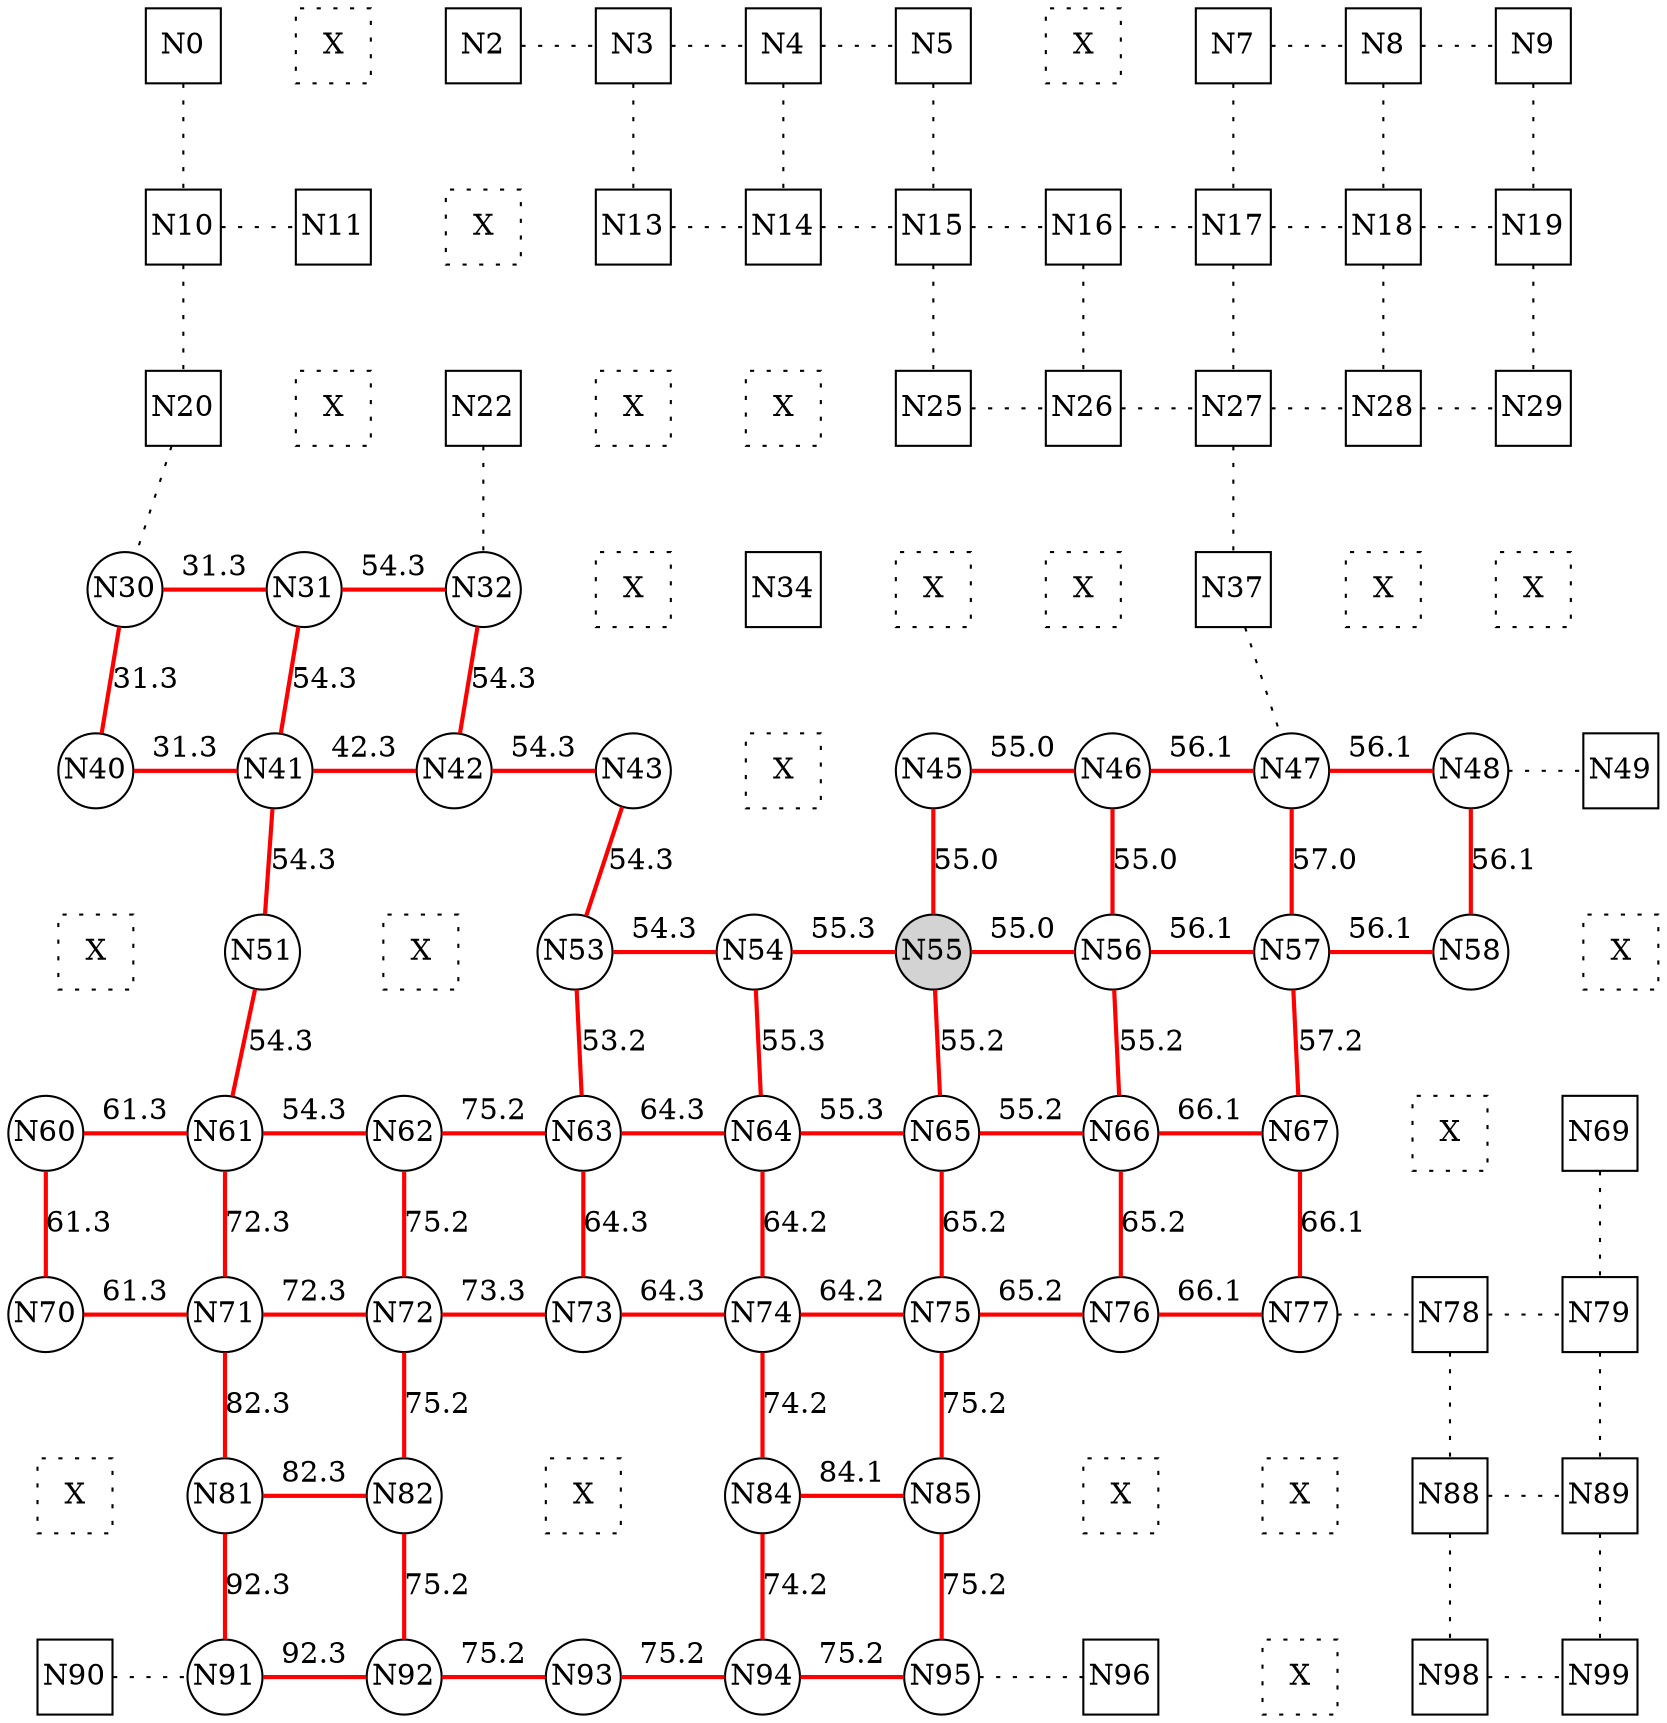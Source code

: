 
 digraph G { graph [layout=dot] 
 {rank=same; N0 [shape=square, fixedsize=true]; N1 [shape=square, style=dotted, fixedsize=true, label=X]; N2 [shape=square, fixedsize=true]; N3 [shape=square, fixedsize=true]; N4 [shape=square, fixedsize=true]; N5 [shape=square, fixedsize=true]; N6 [shape=square, style=dotted, fixedsize=true, label=X]; N7 [shape=square, fixedsize=true]; N8 [shape=square, fixedsize=true]; N9 [shape=square, fixedsize=true];  }
 {rank=same; N10 [shape=square, fixedsize=true]; N11 [shape=square, fixedsize=true]; N12 [shape=square, style=dotted, fixedsize=true, label=X]; N13 [shape=square, fixedsize=true]; N14 [shape=square, fixedsize=true]; N15 [shape=square, fixedsize=true]; N16 [shape=square, fixedsize=true]; N17 [shape=square, fixedsize=true]; N18 [shape=square, fixedsize=true]; N19 [shape=square, fixedsize=true];  }
 {rank=same; N20 [shape=square, fixedsize=true]; N21 [shape=square, style=dotted, fixedsize=true, label=X]; N22 [shape=square, fixedsize=true]; N23 [shape=square, style=dotted, fixedsize=true, label=X]; N24 [shape=square, style=dotted, fixedsize=true, label=X]; N25 [shape=square, fixedsize=true]; N26 [shape=square, fixedsize=true]; N27 [shape=square, fixedsize=true]; N28 [shape=square, fixedsize=true]; N29 [shape=square, fixedsize=true];  }
 {rank=same; N30 [shape=circle, fixedsize=true]; N31 [shape=circle, fixedsize=true]; N32 [shape=circle, fixedsize=true]; N33 [shape=square, style=dotted, fixedsize=true, label=X]; N34 [shape=square, fixedsize=true]; N35 [shape=square, style=dotted, fixedsize=true, label=X]; N36 [shape=square, style=dotted, fixedsize=true, label=X]; N37 [shape=square, fixedsize=true]; N38 [shape=square, style=dotted, fixedsize=true, label=X]; N39 [shape=square, style=dotted, fixedsize=true, label=X];  }
 {rank=same; N40 [shape=circle, fixedsize=true]; N41 [shape=circle, fixedsize=true]; N42 [shape=circle, fixedsize=true]; N43 [shape=circle, fixedsize=true]; N44 [shape=square, style=dotted, fixedsize=true, label=X]; N45 [shape=circle, fixedsize=true]; N46 [shape=circle, fixedsize=true]; N47 [shape=circle, fixedsize=true]; N48 [shape=circle, fixedsize=true]; N49 [shape=square, fixedsize=true];  }
 {rank=same; N50 [shape=square, style=dotted, fixedsize=true, label=X]; N51 [shape=circle, fixedsize=true]; N52 [shape=square, style=dotted, fixedsize=true, label=X]; N53 [shape=circle, fixedsize=true]; N54 [shape=circle, fixedsize=true]; N55 [shape=circle, style=filled, fixedsize=true]; N56 [shape=circle, fixedsize=true]; N57 [shape=circle, fixedsize=true]; N58 [shape=circle, fixedsize=true]; N59 [shape=square, style=dotted, fixedsize=true, label=X];  }
 {rank=same; N60 [shape=circle, fixedsize=true]; N61 [shape=circle, fixedsize=true]; N62 [shape=circle, fixedsize=true]; N63 [shape=circle, fixedsize=true]; N64 [shape=circle, fixedsize=true]; N65 [shape=circle, fixedsize=true]; N66 [shape=circle, fixedsize=true]; N67 [shape=circle, fixedsize=true]; N68 [shape=square, style=dotted, fixedsize=true, label=X]; N69 [shape=square, fixedsize=true];  }
 {rank=same; N70 [shape=circle, fixedsize=true]; N71 [shape=circle, fixedsize=true]; N72 [shape=circle, fixedsize=true]; N73 [shape=circle, fixedsize=true]; N74 [shape=circle, fixedsize=true]; N75 [shape=circle, fixedsize=true]; N76 [shape=circle, fixedsize=true]; N77 [shape=circle, fixedsize=true]; N78 [shape=square, fixedsize=true]; N79 [shape=square, fixedsize=true];  }
 {rank=same; N80 [shape=square, style=dotted, fixedsize=true, label=X]; N81 [shape=circle, fixedsize=true]; N82 [shape=circle, fixedsize=true]; N83 [shape=square, style=dotted, fixedsize=true, label=X]; N84 [shape=circle, fixedsize=true]; N85 [shape=circle, fixedsize=true]; N86 [shape=square, style=dotted, fixedsize=true, label=X]; N87 [shape=square, style=dotted, fixedsize=true, label=X]; N88 [shape=square, fixedsize=true]; N89 [shape=square, fixedsize=true];  }
 {rank=same; N90 [shape=square, fixedsize=true]; N91 [shape=circle, fixedsize=true]; N92 [shape=circle, fixedsize=true]; N93 [shape=circle, fixedsize=true]; N94 [shape=circle, fixedsize=true]; N95 [shape=circle, fixedsize=true]; N96 [shape=square, fixedsize=true]; N97 [shape=square, style=dotted, fixedsize=true, label=X]; N98 [shape=square, fixedsize=true]; N99 [shape=square, fixedsize=true];  }
N0->N1 [dir=none, style=invis, label=" "]
N1->N2 [dir=none, style=invis, label=" "]
N2->N3 [dir=none, style=dotted, label=""]
N3->N4 [dir=none, style=dotted, label=""]
N4->N5 [dir=none, style=dotted, label=""]
N5->N6 [dir=none, style=invis, label=" "]
N6->N7 [dir=none, style=invis, label=" "]
N7->N8 [dir=none, style=dotted, label=""]
N8->N9 [dir=none, style=dotted, label=""]
N10->N11 [dir=none, style=dotted, label=""]
N11->N12 [dir=none, style=invis, label=" "]
N12->N13 [dir=none, style=invis, label=" "]
N13->N14 [dir=none, style=dotted, label=""]
N14->N15 [dir=none, style=dotted, label=""]
N15->N16 [dir=none, style=dotted, label=""]
N16->N17 [dir=none, style=dotted, label=""]
N17->N18 [dir=none, style=dotted, label=""]
N18->N19 [dir=none, style=dotted, label=""]
N20->N21 [dir=none, style=invis, label=" "]
N21->N22 [dir=none, style=invis, label=" "]
N22->N23 [dir=none, style=invis, label=" "]
N23->N24 [dir=none, style=invis, label=" "]
N24->N25 [dir=none, style=invis, label=" "]
N25->N26 [dir=none, style=dotted, label=""]
N26->N27 [dir=none, style=dotted, label=""]
N27->N28 [dir=none, style=dotted, label=""]
N28->N29 [dir=none, style=dotted, label=""]
N30->N31 [dir=none, color=red, style=bold, label="31.3"]
N31->N32 [dir=none, color=red, style=bold, label="54.3"]
N32->N33 [dir=none, style=invis, label=" "]
N33->N34 [dir=none, style=invis, label=" "]
N34->N35 [dir=none, style=invis, label=" "]
N35->N36 [dir=none, style=invis, label=" "]
N36->N37 [dir=none, style=invis, label=" "]
N37->N38 [dir=none, style=invis, label=" "]
N38->N39 [dir=none, style=invis, label=" "]
N40->N41 [dir=none, color=red, style=bold, label="31.3"]
N41->N42 [dir=none, color=red, style=bold, label="42.3"]
N42->N43 [dir=none, color=red, style=bold, label="54.3"]
N43->N44 [dir=none, style=invis, label=" "]
N44->N45 [dir=none, style=invis, label=" "]
N45->N46 [dir=none, color=red, style=bold, label="55.0"]
N46->N47 [dir=none, color=red, style=bold, label="56.1"]
N47->N48 [dir=none, color=red, style=bold, label="56.1"]
N48->N49 [dir=none, style=dotted, label=""]
N50->N51 [dir=none, style=invis, label=" "]
N51->N52 [dir=none, style=invis, label=" "]
N52->N53 [dir=none, style=invis, label=" "]
N53->N54 [dir=none, color=red, style=bold, label="54.3"]
N54->N55 [dir=none, color=red, style=bold, label="55.3"]
N55->N56 [dir=none, color=red, style=bold, label="55.0"]
N56->N57 [dir=none, color=red, style=bold, label="56.1"]
N57->N58 [dir=none, color=red, style=bold, label="56.1"]
N58->N59 [dir=none, style=invis, label=" "]
N60->N61 [dir=none, color=red, style=bold, label="61.3"]
N61->N62 [dir=none, color=red, style=bold, label="54.3"]
N62->N63 [dir=none, color=red, style=bold, label="75.2"]
N63->N64 [dir=none, color=red, style=bold, label="64.3"]
N64->N65 [dir=none, color=red, style=bold, label="55.3"]
N65->N66 [dir=none, color=red, style=bold, label="55.2"]
N66->N67 [dir=none, color=red, style=bold, label="66.1"]
N67->N68 [dir=none, style=invis, label=" "]
N68->N69 [dir=none, style=invis, label=" "]
N70->N71 [dir=none, color=red, style=bold, label="61.3"]
N71->N72 [dir=none, color=red, style=bold, label="72.3"]
N72->N73 [dir=none, color=red, style=bold, label="73.3"]
N73->N74 [dir=none, color=red, style=bold, label="64.3"]
N74->N75 [dir=none, color=red, style=bold, label="64.2"]
N75->N76 [dir=none, color=red, style=bold, label="65.2"]
N76->N77 [dir=none, color=red, style=bold, label="66.1"]
N77->N78 [dir=none, style=dotted, label=""]
N78->N79 [dir=none, style=dotted, label=""]
N80->N81 [dir=none, style=invis, label=" "]
N81->N82 [dir=none, color=red, style=bold, label="82.3"]
N82->N83 [dir=none, style=invis, label=" "]
N83->N84 [dir=none, style=invis, label=" "]
N84->N85 [dir=none, color=red, style=bold, label="84.1"]
N85->N86 [dir=none, style=invis, label=" "]
N86->N87 [dir=none, style=invis, label=" "]
N87->N88 [dir=none, style=invis, label=" "]
N88->N89 [dir=none, style=dotted, label=""]
N90->N91 [dir=none, style=dotted, label=""]
N91->N92 [dir=none, color=red, style=bold, label="92.3"]
N92->N93 [dir=none, color=red, style=bold, label="75.2"]
N93->N94 [dir=none, color=red, style=bold, label="75.2"]
N94->N95 [dir=none, color=red, style=bold, label="75.2"]
N95->N96 [dir=none, style=dotted, label=""]
N96->N97 [dir=none, style=invis, label=" "]
N97->N98 [dir=none, style=invis, label=" "]
N98->N99 [dir=none, style=dotted, label=""]
N0->N10 [dir=none, style=dotted, label=""]
N10->N20 [dir=none, style=dotted, label=""]
N20->N30 [dir=none, style=dotted, label=""]
N30->N40 [dir=none, color=red, style=bold, label="31.3"]
N40->N50 [dir=none, style=invis, label=" "]
N50->N60 [dir=none, style=invis, label=" "]
N60->N70 [dir=none, color=red, style=bold, label="61.3"]
N70->N80 [dir=none, style=invis, label=" "]
N80->N90 [dir=none, style=invis, label=" "]
N1->N11 [dir=none, style=invis, label=" "]
N11->N21 [dir=none, style=invis, label=" "]
N21->N31 [dir=none, style=invis, label=" "]
N31->N41 [dir=none, color=red, style=bold, label="54.3"]
N41->N51 [dir=none, color=red, style=bold, label="54.3"]
N51->N61 [dir=none, color=red, style=bold, label="54.3"]
N61->N71 [dir=none, color=red, style=bold, label="72.3"]
N71->N81 [dir=none, color=red, style=bold, label="82.3"]
N81->N91 [dir=none, color=red, style=bold, label="92.3"]
N2->N12 [dir=none, style=invis, label=" "]
N12->N22 [dir=none, style=invis, label=" "]
N22->N32 [dir=none, style=dotted, label=""]
N32->N42 [dir=none, color=red, style=bold, label="54.3"]
N42->N52 [dir=none, style=invis, label=" "]
N52->N62 [dir=none, style=invis, label=" "]
N62->N72 [dir=none, color=red, style=bold, label="75.2"]
N72->N82 [dir=none, color=red, style=bold, label="75.2"]
N82->N92 [dir=none, color=red, style=bold, label="75.2"]
N3->N13 [dir=none, style=dotted, label=""]
N13->N23 [dir=none, style=invis, label=" "]
N23->N33 [dir=none, style=invis, label=" "]
N33->N43 [dir=none, style=invis, label=" "]
N43->N53 [dir=none, color=red, style=bold, label="54.3"]
N53->N63 [dir=none, color=red, style=bold, label="53.2"]
N63->N73 [dir=none, color=red, style=bold, label="64.3"]
N73->N83 [dir=none, style=invis, label=" "]
N83->N93 [dir=none, style=invis, label=" "]
N4->N14 [dir=none, style=dotted, label=""]
N14->N24 [dir=none, style=invis, label=" "]
N24->N34 [dir=none, style=invis, label=" "]
N34->N44 [dir=none, style=invis, label=" "]
N44->N54 [dir=none, style=invis, label=" "]
N54->N64 [dir=none, color=red, style=bold, label="55.3"]
N64->N74 [dir=none, color=red, style=bold, label="64.2"]
N74->N84 [dir=none, color=red, style=bold, label="74.2"]
N84->N94 [dir=none, color=red, style=bold, label="74.2"]
N5->N15 [dir=none, style=dotted, label=""]
N15->N25 [dir=none, style=dotted, label=""]
N25->N35 [dir=none, style=invis, label=" "]
N35->N45 [dir=none, style=invis, label=" "]
N45->N55 [dir=none, color=red, style=bold, label="55.0"]
N55->N65 [dir=none, color=red, style=bold, label="55.2"]
N65->N75 [dir=none, color=red, style=bold, label="65.2"]
N75->N85 [dir=none, color=red, style=bold, label="75.2"]
N85->N95 [dir=none, color=red, style=bold, label="75.2"]
N6->N16 [dir=none, style=invis, label=" "]
N16->N26 [dir=none, style=dotted, label=""]
N26->N36 [dir=none, style=invis, label=" "]
N36->N46 [dir=none, style=invis, label=" "]
N46->N56 [dir=none, color=red, style=bold, label="55.0"]
N56->N66 [dir=none, color=red, style=bold, label="55.2"]
N66->N76 [dir=none, color=red, style=bold, label="65.2"]
N76->N86 [dir=none, style=invis, label=" "]
N86->N96 [dir=none, style=invis, label=" "]
N7->N17 [dir=none, style=dotted, label=""]
N17->N27 [dir=none, style=dotted, label=""]
N27->N37 [dir=none, style=dotted, label=""]
N37->N47 [dir=none, style=dotted, label=""]
N47->N57 [dir=none, color=red, style=bold, label="57.0"]
N57->N67 [dir=none, color=red, style=bold, label="57.2"]
N67->N77 [dir=none, color=red, style=bold, label="66.1"]
N77->N87 [dir=none, style=invis, label=" "]
N87->N97 [dir=none, style=invis, label=" "]
N8->N18 [dir=none, style=dotted, label=""]
N18->N28 [dir=none, style=dotted, label=""]
N28->N38 [dir=none, style=invis, label=" "]
N38->N48 [dir=none, style=invis, label=" "]
N48->N58 [dir=none, color=red, style=bold, label="56.1"]
N58->N68 [dir=none, style=invis, label=" "]
N68->N78 [dir=none, style=invis, label=" "]
N78->N88 [dir=none, style=dotted, label=""]
N88->N98 [dir=none, style=dotted, label=""]
N9->N19 [dir=none, style=dotted, label=""]
N19->N29 [dir=none, style=dotted, label=""]
N29->N39 [dir=none, style=invis, label=" "]
N39->N49 [dir=none, style=invis, label=" "]
N49->N59 [dir=none, style=invis, label=" "]
N59->N69 [dir=none, style=invis, label=" "]
N69->N79 [dir=none, style=dotted, label=""]
N79->N89 [dir=none, style=dotted, label=""]
N89->N99 [dir=none, style=dotted, label=""]
 }